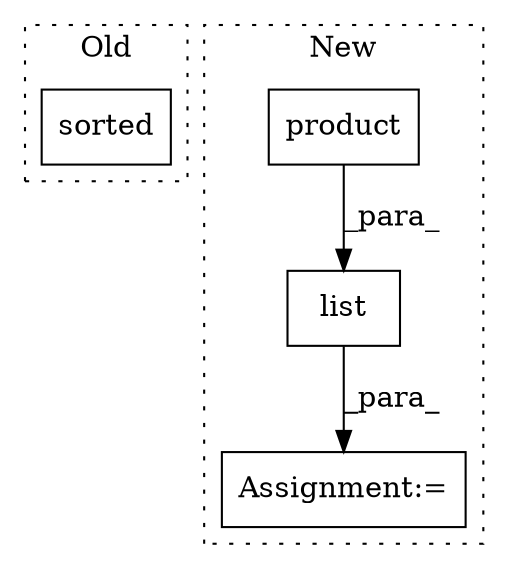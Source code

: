 digraph G {
subgraph cluster0 {
1 [label="sorted" a="32" s="1212,1232" l="7,1" shape="box"];
label = "Old";
style="dotted";
}
subgraph cluster1 {
2 [label="product" a="32" s="1150,1173" l="8,1" shape="box"];
3 [label="Assignment:=" a="7" s="1144" l="1" shape="box"];
4 [label="list" a="32" s="1145,1174" l="5,1" shape="box"];
label = "New";
style="dotted";
}
2 -> 4 [label="_para_"];
4 -> 3 [label="_para_"];
}
